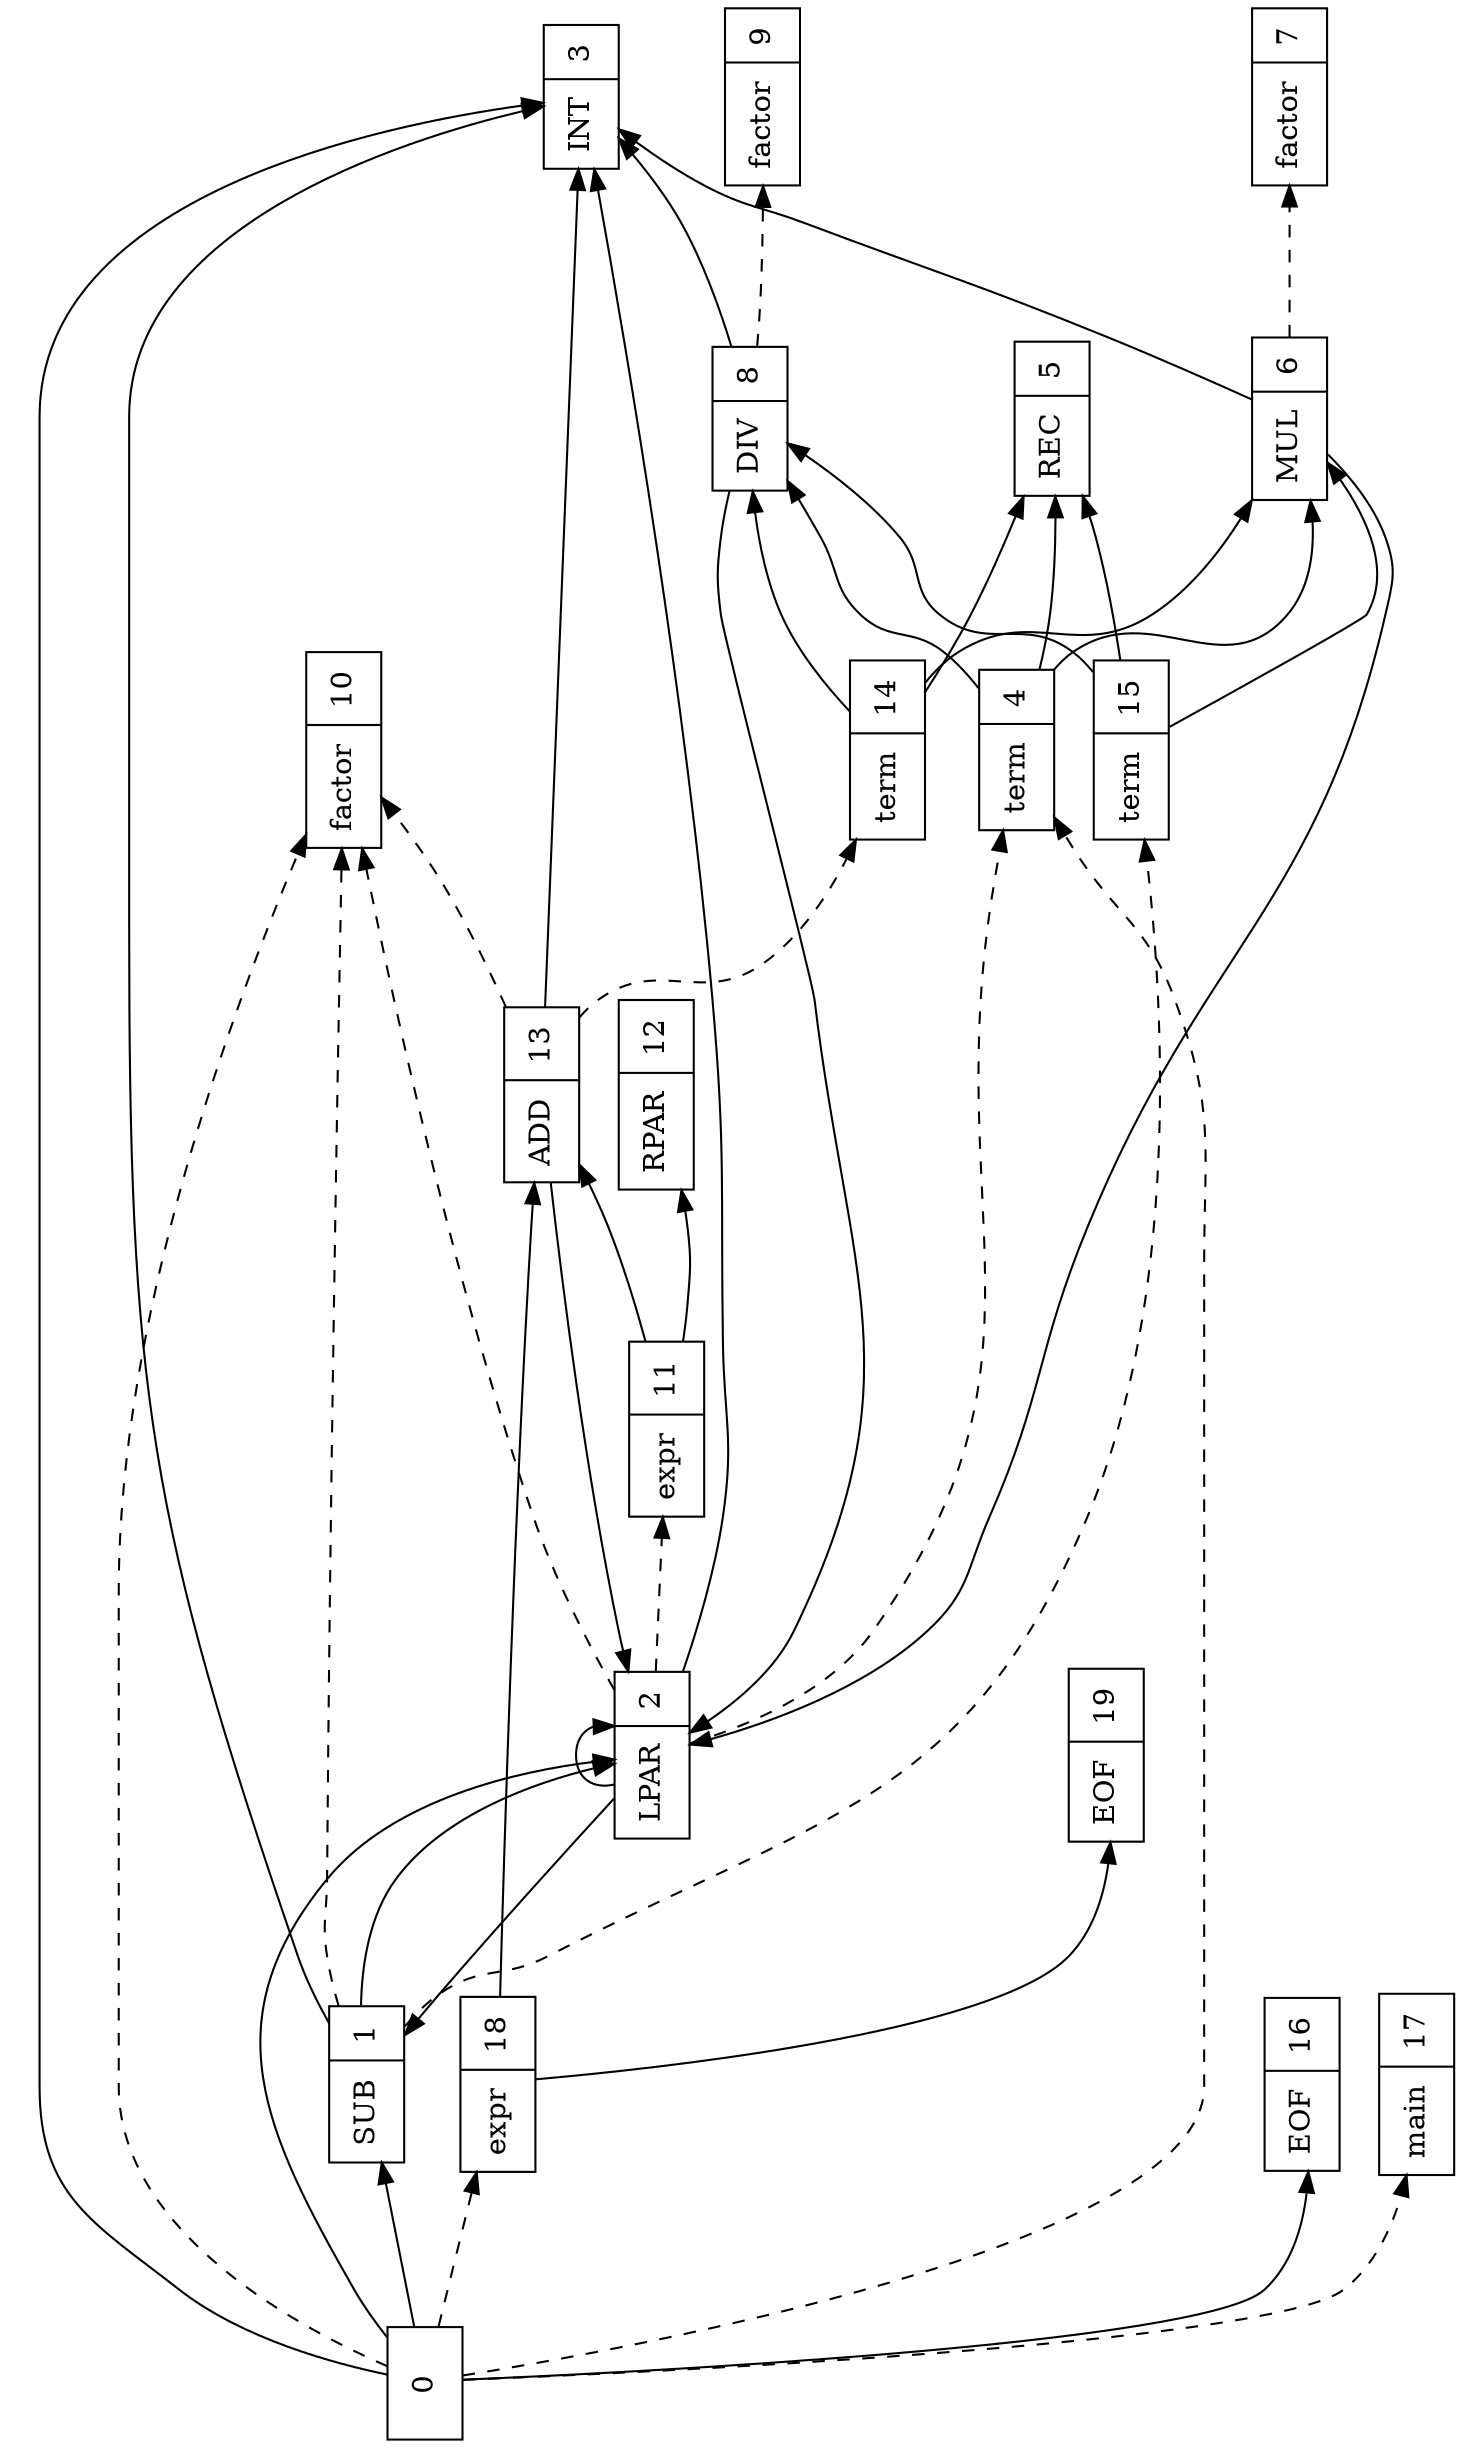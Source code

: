 digraph G {
orientation = landscape;
rankdir = LR;
ratio = compress;
s0 [ label="0", shape = record ] ;
s1 [ label="{SUB|1}", shape = record ] ;
s2 [ label="{LPAR|2}", shape = record ] ;
s3 [ label="{INT|3}", shape = record ] ;
s4 [ label="{term|4}", shape = record ] ;
s5 [ label="{REC|5}", shape = record ] ;
s6 [ label="{MUL|6}", shape = record ] ;
s7 [ label="{factor|7}", shape = record ] ;
s8 [ label="{DIV|8}", shape = record ] ;
s9 [ label="{factor|9}", shape = record ] ;
s10 [ label="{factor|10}", shape = record ] ;
s11 [ label="{expr|11}", shape = record ] ;
s12 [ label="{RPAR|12}", shape = record ] ;
s13 [ label="{ADD|13}", shape = record ] ;
s14 [ label="{term|14}", shape = record ] ;
s15 [ label="{term|15}", shape = record ] ;
s16 [ label="{EOF|16}", shape = record ] ;
s17 [ label="{main|17}", shape = record ] ;
s18 [ label="{expr|18}", shape = record ] ;
s19 [ label="{EOF|19}", shape = record ] ;
s0 -> s1 [ label="        ", style = solid ] ;
s0 -> s2 [ label="        ", style = solid ] ;
s0 -> s3 [ label="        ", style = solid ] ;
s0 -> s16 [ label="        ", style = solid ] ;
s0 -> s4 [ label="        ", style = dashed ] ;
s0 -> s17 [ label="        ", style = dashed ] ;
s0 -> s10 [ label="        ", style = dashed ] ;
s0 -> s18 [ label="        ", style = dashed ] ;
s1 -> s2 [ label="        ", style = solid ] ;
s1 -> s3 [ label="        ", style = solid ] ;
s1 -> s15 [ label="        ", style = dashed ] ;
s1 -> s10 [ label="        ", style = dashed ] ;
s2 -> s1 [ label="        ", style = solid ] ;
s2 -> s2 [ label="        ", style = solid ] ;
s2 -> s3 [ label="        ", style = solid ] ;
s2 -> s4 [ label="        ", style = dashed ] ;
s2 -> s10 [ label="        ", style = dashed ] ;
s2 -> s11 [ label="        ", style = dashed ] ;
s4 -> s5 [ label="        ", style = solid ] ;
s4 -> s6 [ label="        ", style = solid ] ;
s4 -> s8 [ label="        ", style = solid ] ;
s6 -> s2 [ label="        ", style = solid ] ;
s6 -> s3 [ label="        ", style = solid ] ;
s6 -> s7 [ label="        ", style = dashed ] ;
s8 -> s2 [ label="        ", style = solid ] ;
s8 -> s3 [ label="        ", style = solid ] ;
s8 -> s9 [ label="        ", style = dashed ] ;
s11 -> s12 [ label="        ", style = solid ] ;
s11 -> s13 [ label="        ", style = solid ] ;
s13 -> s2 [ label="        ", style = solid ] ;
s13 -> s3 [ label="        ", style = solid ] ;
s13 -> s14 [ label="        ", style = dashed ] ;
s13 -> s10 [ label="        ", style = dashed ] ;
s14 -> s5 [ label="        ", style = solid ] ;
s14 -> s6 [ label="        ", style = solid ] ;
s14 -> s8 [ label="        ", style = solid ] ;
s15 -> s5 [ label="        ", style = solid ] ;
s15 -> s6 [ label="        ", style = solid ] ;
s15 -> s8 [ label="        ", style = solid ] ;
s18 -> s19 [ label="        ", style = solid ] ;
s18 -> s13 [ label="        ", style = solid ] ;

}
